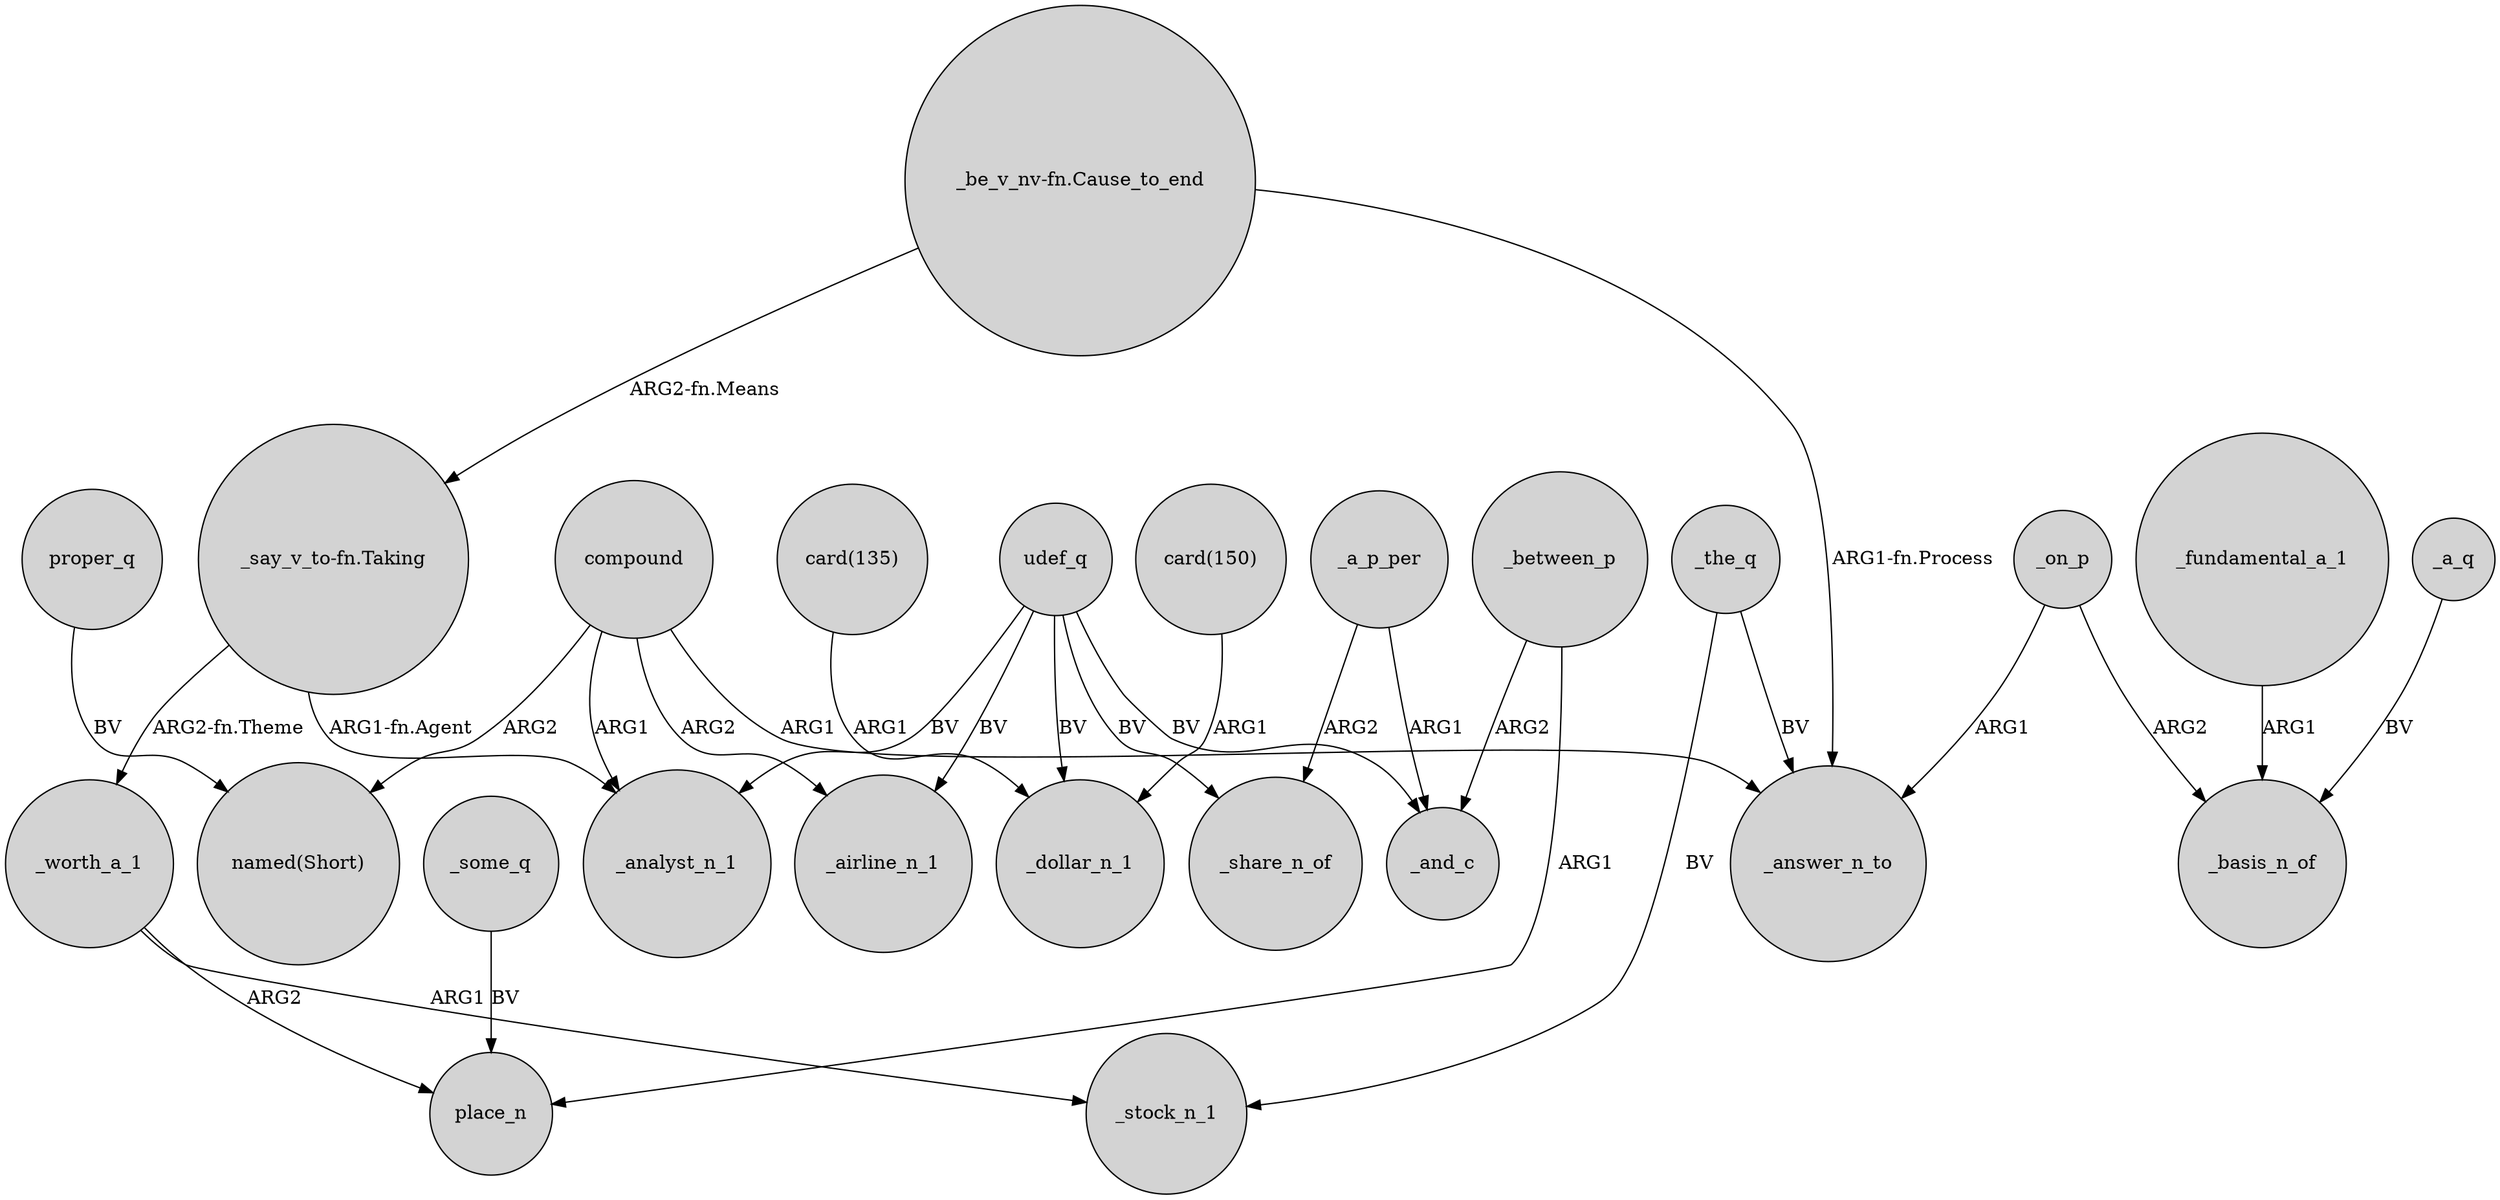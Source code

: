 digraph {
	node [shape=circle style=filled]
	proper_q -> "named(Short)" [label=BV]
	"card(135)" -> _dollar_n_1 [label=ARG1]
	udef_q -> _analyst_n_1 [label=BV]
	"card(150)" -> _dollar_n_1 [label=ARG1]
	"_be_v_nv-fn.Cause_to_end" -> "_say_v_to-fn.Taking" [label="ARG2-fn.Means"]
	_worth_a_1 -> _stock_n_1 [label=ARG1]
	udef_q -> _airline_n_1 [label=BV]
	_worth_a_1 -> place_n [label=ARG2]
	udef_q -> _and_c [label=BV]
	compound -> _answer_n_to [label=ARG1]
	_the_q -> _answer_n_to [label=BV]
	_the_q -> _stock_n_1 [label=BV]
	compound -> _airline_n_1 [label=ARG2]
	_between_p -> place_n [label=ARG1]
	"_say_v_to-fn.Taking" -> _analyst_n_1 [label="ARG1-fn.Agent"]
	_a_p_per -> _share_n_of [label=ARG2]
	_on_p -> _answer_n_to [label=ARG1]
	compound -> _analyst_n_1 [label=ARG1]
	udef_q -> _share_n_of [label=BV]
	udef_q -> _dollar_n_1 [label=BV]
	_on_p -> _basis_n_of [label=ARG2]
	compound -> "named(Short)" [label=ARG2]
	"_say_v_to-fn.Taking" -> _worth_a_1 [label="ARG2-fn.Theme"]
	_fundamental_a_1 -> _basis_n_of [label=ARG1]
	_some_q -> place_n [label=BV]
	_a_p_per -> _and_c [label=ARG1]
	"_be_v_nv-fn.Cause_to_end" -> _answer_n_to [label="ARG1-fn.Process"]
	_a_q -> _basis_n_of [label=BV]
	_between_p -> _and_c [label=ARG2]
}
